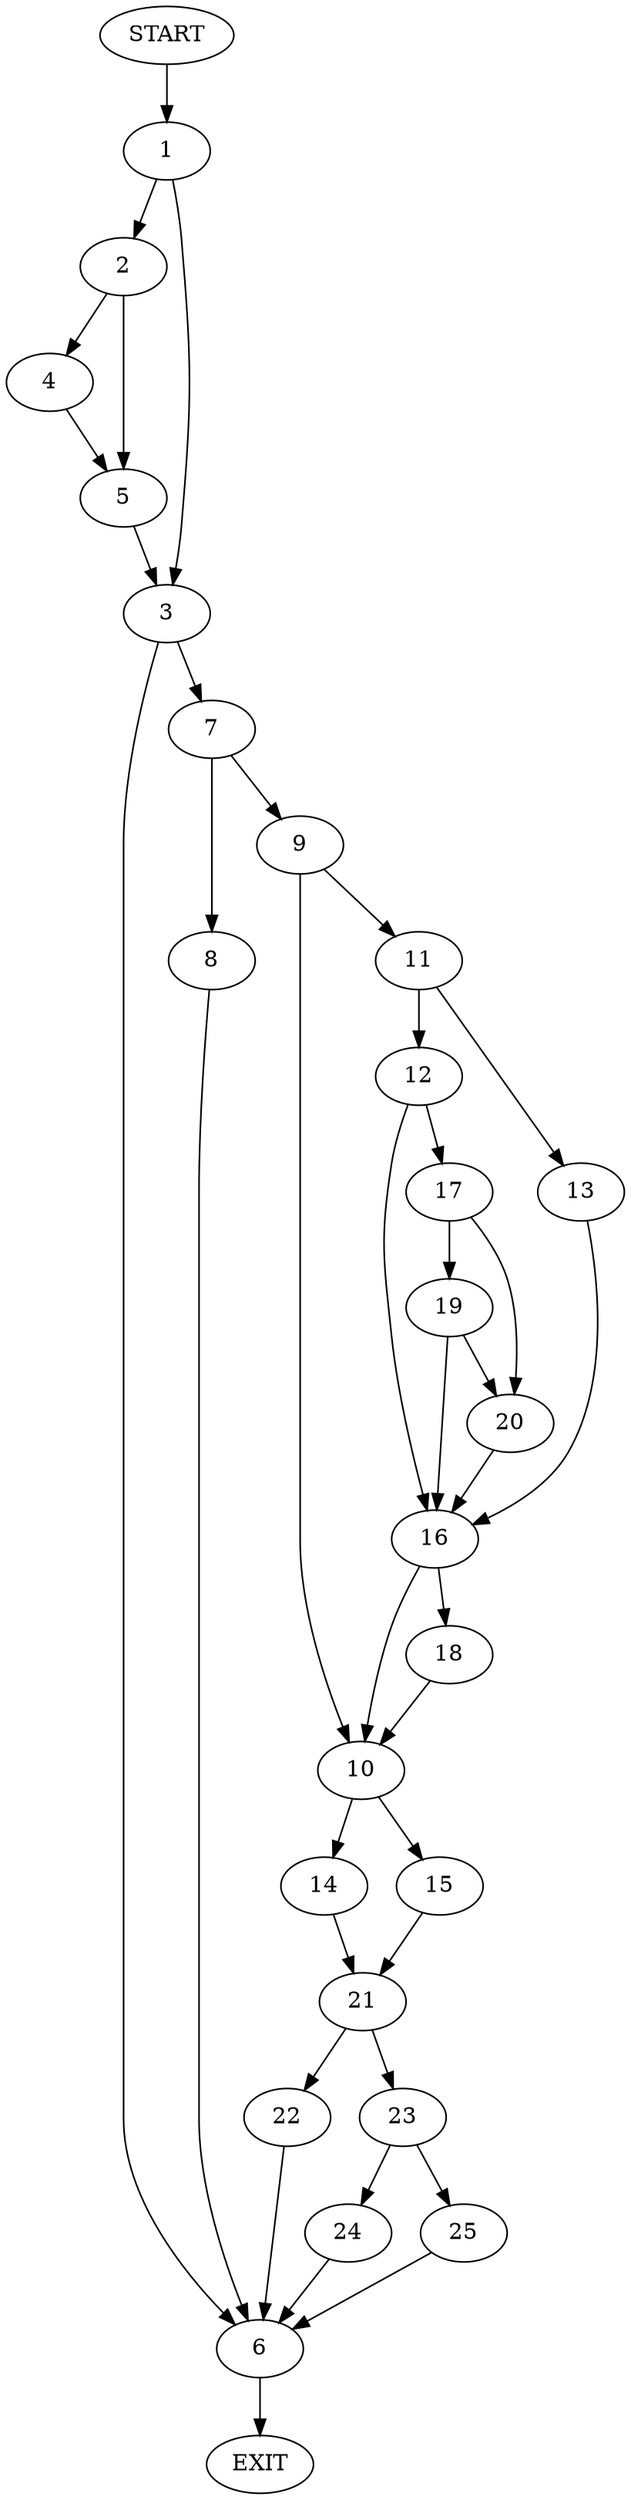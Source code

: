 digraph {
0 [label="START"]
26 [label="EXIT"]
0 -> 1
1 -> 2
1 -> 3
2 -> 4
2 -> 5
3 -> 6
3 -> 7
5 -> 3
4 -> 5
6 -> 26
7 -> 8
7 -> 9
9 -> 10
9 -> 11
8 -> 6
11 -> 12
11 -> 13
10 -> 14
10 -> 15
13 -> 16
12 -> 16
12 -> 17
16 -> 10
16 -> 18
17 -> 19
17 -> 20
19 -> 16
19 -> 20
20 -> 16
18 -> 10
14 -> 21
15 -> 21
21 -> 22
21 -> 23
23 -> 24
23 -> 25
22 -> 6
24 -> 6
25 -> 6
}
